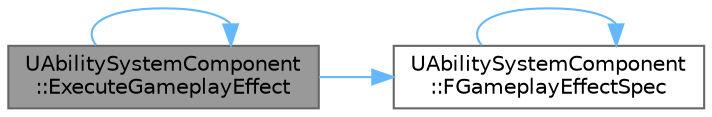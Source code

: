 digraph "UAbilitySystemComponent::ExecuteGameplayEffect"
{
 // INTERACTIVE_SVG=YES
 // LATEX_PDF_SIZE
  bgcolor="transparent";
  edge [fontname=Helvetica,fontsize=10,labelfontname=Helvetica,labelfontsize=10];
  node [fontname=Helvetica,fontsize=10,shape=box,height=0.2,width=0.4];
  rankdir="LR";
  Node1 [id="Node000001",label="UAbilitySystemComponent\l::ExecuteGameplayEffect",height=0.2,width=0.4,color="gray40", fillcolor="grey60", style="filled", fontcolor="black",tooltip=" "];
  Node1 -> Node1 [id="edge1_Node000001_Node000001",color="steelblue1",style="solid",tooltip=" "];
  Node1 -> Node2 [id="edge2_Node000001_Node000002",color="steelblue1",style="solid",tooltip=" "];
  Node2 [id="Node000002",label="UAbilitySystemComponent\l::FGameplayEffectSpec",height=0.2,width=0.4,color="grey40", fillcolor="white", style="filled",URL="$d4/d2d/classUAbilitySystemComponent.html#ac2c91a748751f2942ed3a56b2b67296e",tooltip=" "];
  Node2 -> Node2 [id="edge3_Node000002_Node000002",color="steelblue1",style="solid",tooltip=" "];
}
